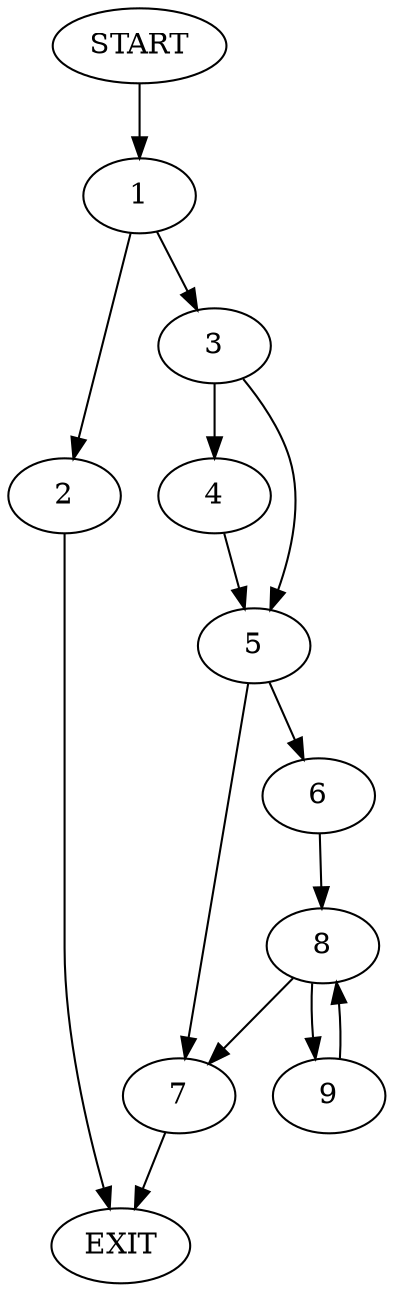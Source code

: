 digraph {
0 [label="START"]
10 [label="EXIT"]
0 -> 1
1 -> 2
1 -> 3
2 -> 10
3 -> 4
3 -> 5
5 -> 6
5 -> 7
4 -> 5
7 -> 10
6 -> 8
8 -> 7
8 -> 9
9 -> 8
}
